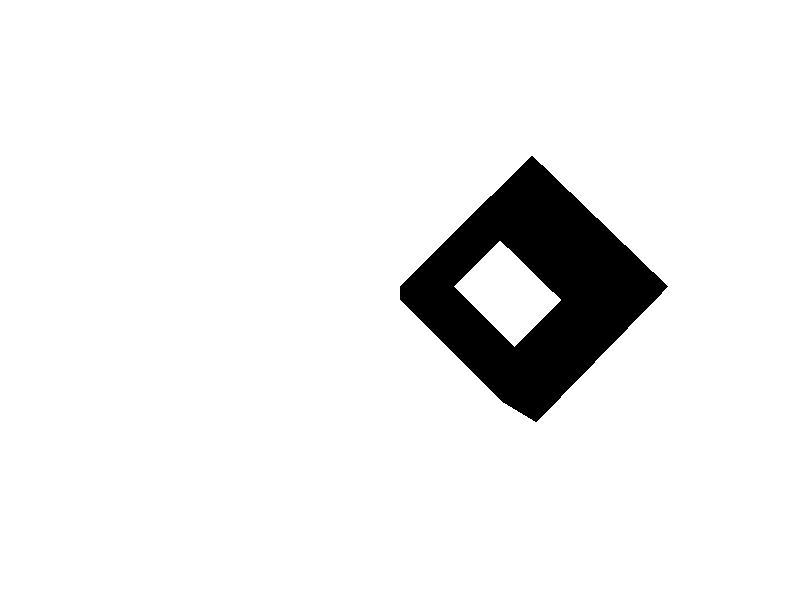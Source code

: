 //EXAMPLE OF VARIOUS SHAPES
#include "colors.inc"
#include "woods.inc"
#include "stones.inc"
#include "metals.inc"
#include "golds.inc"
#include "glass.inc"

//Place the camera
camera {
  sky <0,0,1>          //Don't change this
  direction <-1,0,0>   //Don't change this  
  location  <1,-1,20>  //Change this to move the camera to a different point
  look_at   <0,0,0>    //Change this to point the camera at a different point
  right <-4/3,0,0>     //Don't change this
  angle 70             //Change this angle to see more or less of the scene
}

//Place a light
light_source {
  <20,-20,0>    //Change this if you want to put the light at a different point
  color White*2        //Multiplying by 2 doubles the brightness
}

//Set a background color
background { color White }

// house
//difference {
	//box { <0,0,0>, <6360,12000,5250>
		//texture {pigment { color Grey }}}
	//box { <200,200,200>, <6160,11800,5050>}
//}
//cylinder { <0.5, 0, -1>, <0.5, 0, 10>, 1 }
difference {
    box { <0, 0, 0>, <5, 5, 5> }
    box { <1, 1, -10>, <4, 4, 10> }
    //cylinder { <2, 2, -10>, <2, 2, 10>, 1 }
    //cylinder { <0.5, 0, -10>, <0.5, 0, 10>, 1 }
  }
